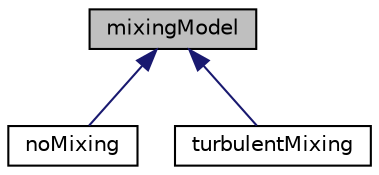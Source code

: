 digraph "mixingModel"
{
  bgcolor="transparent";
  edge [fontname="Helvetica",fontsize="10",labelfontname="Helvetica",labelfontsize="10"];
  node [fontname="Helvetica",fontsize="10",shape=record];
  Node0 [label="mixingModel",height=0.2,width=0.4,color="black", fillcolor="grey75", style="filled", fontcolor="black"];
  Node0 -> Node1 [dir="back",color="midnightblue",fontsize="10",style="solid",fontname="Helvetica"];
  Node1 [label="noMixing",height=0.2,width=0.4,color="black",URL="$a01932.html",tooltip="Disables the solution of the mixing model. "];
  Node0 -> Node2 [dir="back",color="midnightblue",fontsize="10",style="solid",fontname="Helvetica"];
  Node2 [label="turbulentMixing",height=0.2,width=0.4,color="black",URL="$a01936.html"];
}
